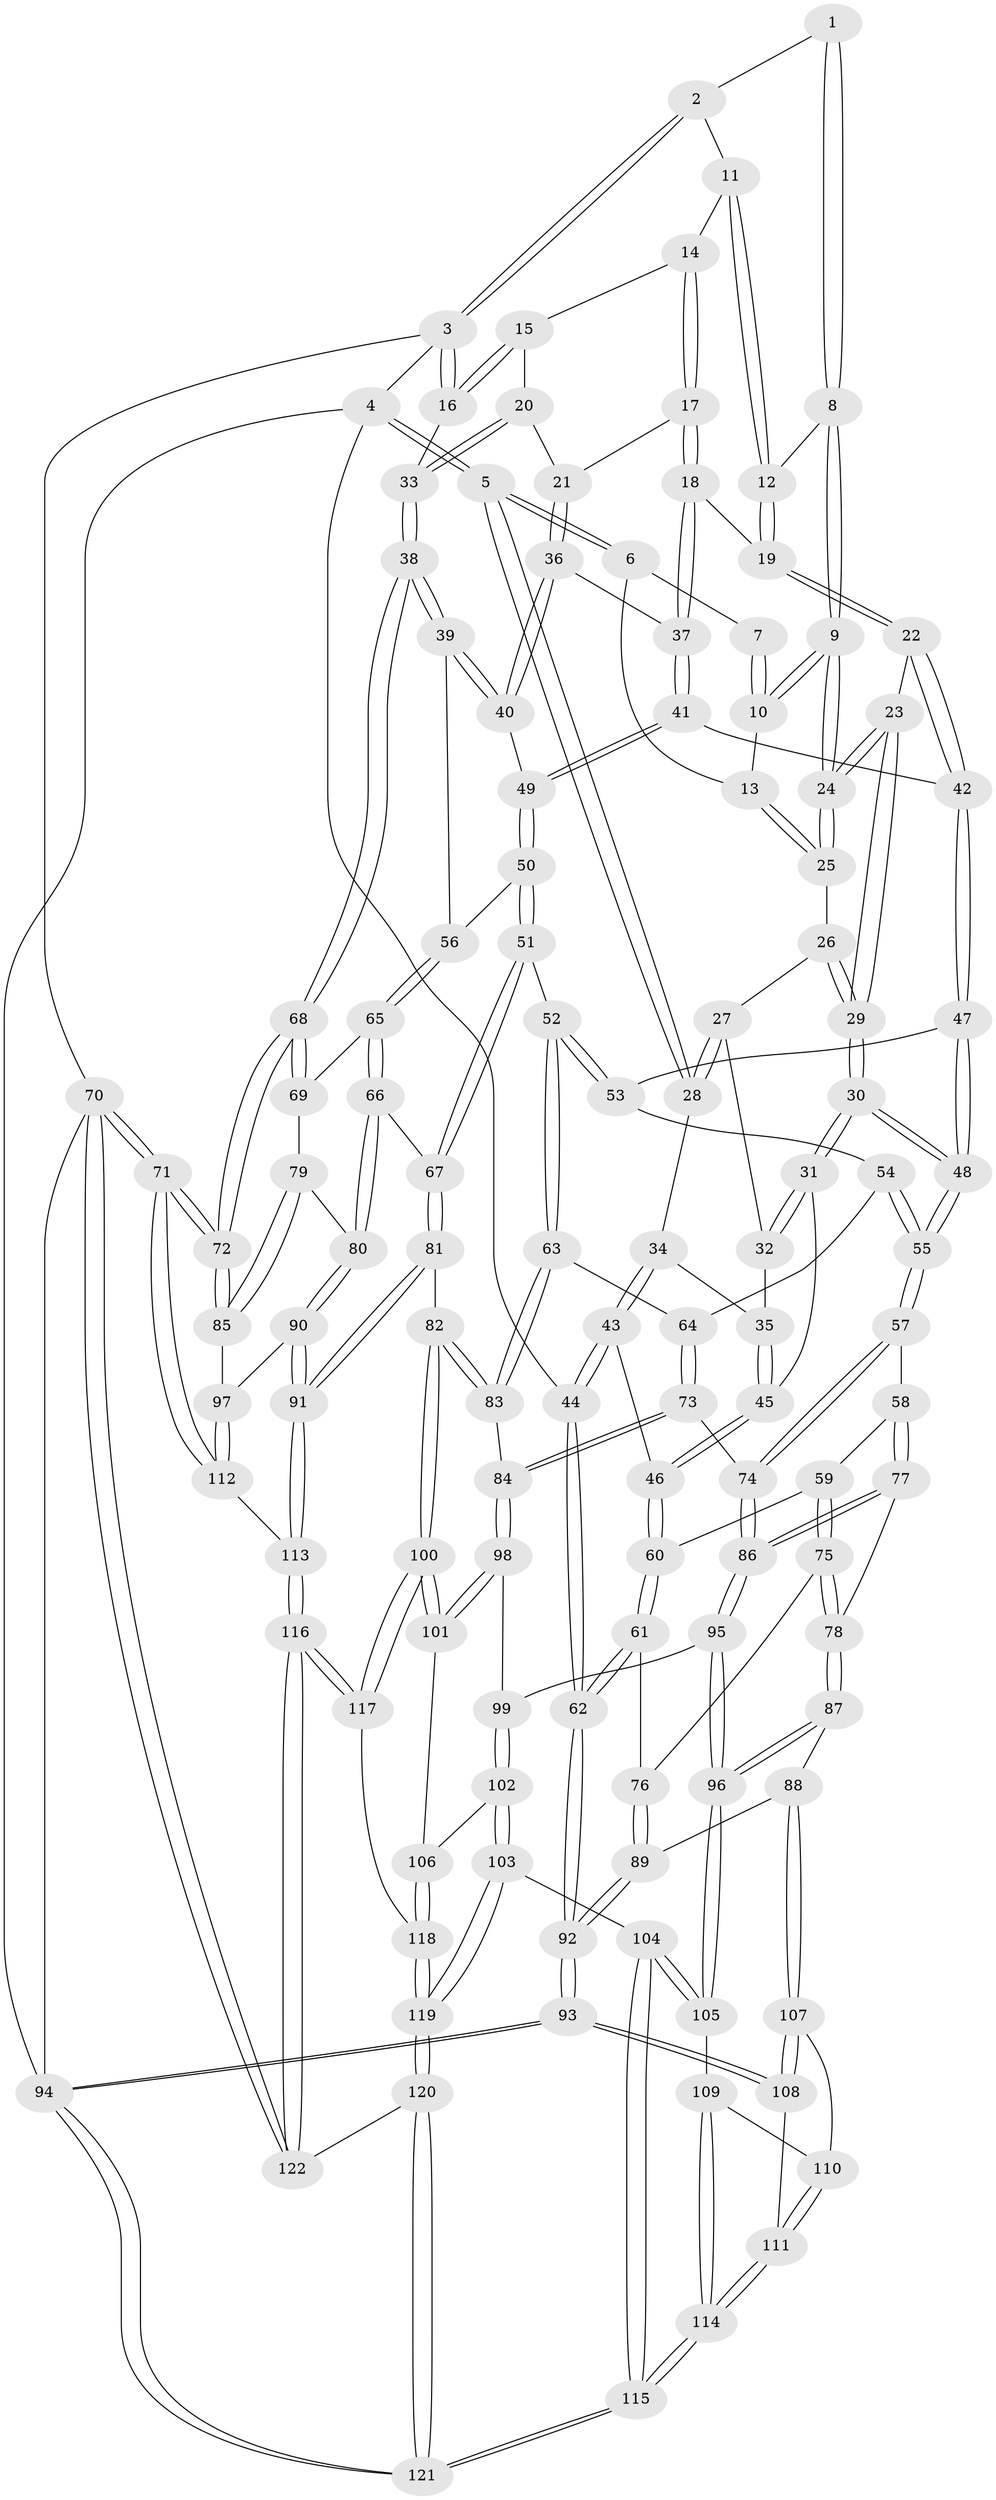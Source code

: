 // coarse degree distribution, {3: 0.11842105263157894, 5: 0.35526315789473684, 6: 0.10526315789473684, 4: 0.42105263157894735}
// Generated by graph-tools (version 1.1) at 2025/52/02/27/25 19:52:37]
// undirected, 122 vertices, 302 edges
graph export_dot {
graph [start="1"]
  node [color=gray90,style=filled];
  1 [pos="+0.6082205759546786+0"];
  2 [pos="+0.6645818598411567+0"];
  3 [pos="+1+0"];
  4 [pos="+0+0"];
  5 [pos="+0+0"];
  6 [pos="+0.17177585300760806+0"];
  7 [pos="+0.33527169425202985+0"];
  8 [pos="+0.5356996027717589+0.06919360160394546"];
  9 [pos="+0.4379351660435972+0.09666591990596704"];
  10 [pos="+0.41544322709131043+0.08120913095162258"];
  11 [pos="+0.704425162066994+0.035875406140580206"];
  12 [pos="+0.5545500866679619+0.08712378259549373"];
  13 [pos="+0.3078285221360456+0.11685471185130582"];
  14 [pos="+0.7083404107082911+0.04565752060734379"];
  15 [pos="+0.7815282448457613+0.07506911123274443"];
  16 [pos="+1+0"];
  17 [pos="+0.6723755633439821+0.1553839191107915"];
  18 [pos="+0.639222406922648+0.17376744209523098"];
  19 [pos="+0.5855672763399484+0.13791656850801104"];
  20 [pos="+0.7800028699297237+0.1817972658522845"];
  21 [pos="+0.7714384295254698+0.18667302026905902"];
  22 [pos="+0.4757025427132421+0.22277698921275849"];
  23 [pos="+0.44324338031480587+0.2039367940875385"];
  24 [pos="+0.4431254699422627+0.20346213375884722"];
  25 [pos="+0.28309526630645476+0.15146598456474833"];
  26 [pos="+0.2789692986174159+0.15532643312746983"];
  27 [pos="+0.20600211506664343+0.14868161240259198"];
  28 [pos="+0+0"];
  29 [pos="+0.32083215076744526+0.30229987160517185"];
  30 [pos="+0.29969084708955984+0.3720562513037538"];
  31 [pos="+0.23335361740537336+0.3585432271870191"];
  32 [pos="+0.18765741621602094+0.20483989037495406"];
  33 [pos="+1+0.17021596374498874"];
  34 [pos="+0.02859585784593154+0.14112866154183076"];
  35 [pos="+0.11400842226307857+0.2417097354476872"];
  36 [pos="+0.7603894499504528+0.2740262825800854"];
  37 [pos="+0.6300807905945085+0.2325583955577692"];
  38 [pos="+1+0.22253100990229777"];
  39 [pos="+1+0.28605906300665535"];
  40 [pos="+0.7653712864865271+0.28793715262774705"];
  41 [pos="+0.5961053271738362+0.2923892259681472"];
  42 [pos="+0.5440697411073959+0.3139809120889344"];
  43 [pos="+0.040588646543083536+0.35416020183919283"];
  44 [pos="+0+0.39506471233388823"];
  45 [pos="+0.12497854122304908+0.3672860507492307"];
  46 [pos="+0.12162356451563006+0.3690384998165933"];
  47 [pos="+0.5399175409893976+0.3222607748299364"];
  48 [pos="+0.30093141472513124+0.37373486784095633"];
  49 [pos="+0.7281928676093063+0.379441568639956"];
  50 [pos="+0.7286317468468406+0.38101422427222037"];
  51 [pos="+0.6292287956552785+0.5057225007701885"];
  52 [pos="+0.6184219767840056+0.5068860124118447"];
  53 [pos="+0.5402697435237217+0.33020760088590484"];
  54 [pos="+0.4515486664666698+0.4793560883267291"];
  55 [pos="+0.33042973335316267+0.47175331279778737"];
  56 [pos="+0.8604957539634968+0.4463888677811971"];
  57 [pos="+0.318142911532652+0.5093823714378236"];
  58 [pos="+0.20665002749003425+0.5371405118228907"];
  59 [pos="+0.15408110639259034+0.5385345038947508"];
  60 [pos="+0.10383803960319811+0.4808743991533975"];
  61 [pos="+0+0.5735465480080137"];
  62 [pos="+0+0.6154576046896574"];
  63 [pos="+0.6142670830189454+0.5097596276441704"];
  64 [pos="+0.4810788715917799+0.4965316350758592"];
  65 [pos="+0.8597888974718819+0.4505742899274179"];
  66 [pos="+0.8187492698029888+0.5519084069637769"];
  67 [pos="+0.7254432854225868+0.56799009087555"];
  68 [pos="+1+0.5323274142971682"];
  69 [pos="+0.9699153043185534+0.5652269217449936"];
  70 [pos="+1+1"];
  71 [pos="+1+1"];
  72 [pos="+1+0.6588549816040425"];
  73 [pos="+0.47646580514867776+0.6189543906769442"];
  74 [pos="+0.329005940452623+0.5779612586950239"];
  75 [pos="+0.13178324653268952+0.5909638663913419"];
  76 [pos="+0.10898975629857414+0.6030009223719109"];
  77 [pos="+0.19431137114234534+0.6340166966021479"];
  78 [pos="+0.18223965763699776+0.6442628263251694"];
  79 [pos="+0.9262802365791026+0.5998517988222085"];
  80 [pos="+0.8530468577867483+0.6068284382047171"];
  81 [pos="+0.693210911996452+0.7429100163161395"];
  82 [pos="+0.6641369516434907+0.7470913056118879"];
  83 [pos="+0.5565581916753783+0.6595634256467289"];
  84 [pos="+0.520933788392774+0.664946757080443"];
  85 [pos="+0.9934318837749339+0.6853838647876304"];
  86 [pos="+0.32616540029362207+0.5901191017718673"];
  87 [pos="+0.17917449643984534+0.7027809860262951"];
  88 [pos="+0.13043206302007523+0.7223597160491282"];
  89 [pos="+0.1006996588176306+0.7013956005042239"];
  90 [pos="+0.8502491480393196+0.7147835769889457"];
  91 [pos="+0.7269504517337895+0.7554804012485002"];
  92 [pos="+0+0.6509055862336102"];
  93 [pos="+0+0.7628863438497783"];
  94 [pos="+0+1"];
  95 [pos="+0.3255196684356209+0.6790453092729093"];
  96 [pos="+0.27701483645642233+0.7340027584785975"];
  97 [pos="+0.8906346541979427+0.7386486375310898"];
  98 [pos="+0.5054347819745643+0.6811250736064427"];
  99 [pos="+0.42029148774178643+0.7227636632327488"];
  100 [pos="+0.599212427768903+0.8370812958690756"];
  101 [pos="+0.5095070351894804+0.7704250728242613"];
  102 [pos="+0.4261128026152421+0.8182774385569896"];
  103 [pos="+0.3931784829171174+0.8324138041577996"];
  104 [pos="+0.33054798718971234+0.8246173096416476"];
  105 [pos="+0.27743472391765983+0.7568914046265911"];
  106 [pos="+0.4438310648448902+0.8265202562241938"];
  107 [pos="+0.12367856764094688+0.7633194399830351"];
  108 [pos="+0.07014695876829756+0.8466041834092383"];
  109 [pos="+0.2344696731886236+0.8054886390306502"];
  110 [pos="+0.18305936932391825+0.8027682141532239"];
  111 [pos="+0.12592317263636105+0.9199234269925937"];
  112 [pos="+0.957539058141444+0.9162072614395805"];
  113 [pos="+0.7745438701947396+0.8829410260608478"];
  114 [pos="+0.1899851788608012+1"];
  115 [pos="+0.2088801224167973+1"];
  116 [pos="+0.6551345616419214+1"];
  117 [pos="+0.5852928518001526+0.8733636253957232"];
  118 [pos="+0.49334404755926686+0.8756629847925023"];
  119 [pos="+0.35998066617305563+1"];
  120 [pos="+0.3270034891286632+1"];
  121 [pos="+0.2222722745161054+1"];
  122 [pos="+0.6454158079149848+1"];
  1 -- 2;
  1 -- 8;
  1 -- 8;
  2 -- 3;
  2 -- 3;
  2 -- 11;
  3 -- 4;
  3 -- 16;
  3 -- 16;
  3 -- 70;
  4 -- 5;
  4 -- 5;
  4 -- 44;
  4 -- 94;
  5 -- 6;
  5 -- 6;
  5 -- 28;
  5 -- 28;
  6 -- 7;
  6 -- 13;
  7 -- 10;
  7 -- 10;
  8 -- 9;
  8 -- 9;
  8 -- 12;
  9 -- 10;
  9 -- 10;
  9 -- 24;
  9 -- 24;
  10 -- 13;
  11 -- 12;
  11 -- 12;
  11 -- 14;
  12 -- 19;
  12 -- 19;
  13 -- 25;
  13 -- 25;
  14 -- 15;
  14 -- 17;
  14 -- 17;
  15 -- 16;
  15 -- 16;
  15 -- 20;
  16 -- 33;
  17 -- 18;
  17 -- 18;
  17 -- 21;
  18 -- 19;
  18 -- 37;
  18 -- 37;
  19 -- 22;
  19 -- 22;
  20 -- 21;
  20 -- 33;
  20 -- 33;
  21 -- 36;
  21 -- 36;
  22 -- 23;
  22 -- 42;
  22 -- 42;
  23 -- 24;
  23 -- 24;
  23 -- 29;
  23 -- 29;
  24 -- 25;
  24 -- 25;
  25 -- 26;
  26 -- 27;
  26 -- 29;
  26 -- 29;
  27 -- 28;
  27 -- 28;
  27 -- 32;
  28 -- 34;
  29 -- 30;
  29 -- 30;
  30 -- 31;
  30 -- 31;
  30 -- 48;
  30 -- 48;
  31 -- 32;
  31 -- 32;
  31 -- 45;
  32 -- 35;
  33 -- 38;
  33 -- 38;
  34 -- 35;
  34 -- 43;
  34 -- 43;
  35 -- 45;
  35 -- 45;
  36 -- 37;
  36 -- 40;
  36 -- 40;
  37 -- 41;
  37 -- 41;
  38 -- 39;
  38 -- 39;
  38 -- 68;
  38 -- 68;
  39 -- 40;
  39 -- 40;
  39 -- 56;
  40 -- 49;
  41 -- 42;
  41 -- 49;
  41 -- 49;
  42 -- 47;
  42 -- 47;
  43 -- 44;
  43 -- 44;
  43 -- 46;
  44 -- 62;
  44 -- 62;
  45 -- 46;
  45 -- 46;
  46 -- 60;
  46 -- 60;
  47 -- 48;
  47 -- 48;
  47 -- 53;
  48 -- 55;
  48 -- 55;
  49 -- 50;
  49 -- 50;
  50 -- 51;
  50 -- 51;
  50 -- 56;
  51 -- 52;
  51 -- 67;
  51 -- 67;
  52 -- 53;
  52 -- 53;
  52 -- 63;
  52 -- 63;
  53 -- 54;
  54 -- 55;
  54 -- 55;
  54 -- 64;
  55 -- 57;
  55 -- 57;
  56 -- 65;
  56 -- 65;
  57 -- 58;
  57 -- 74;
  57 -- 74;
  58 -- 59;
  58 -- 77;
  58 -- 77;
  59 -- 60;
  59 -- 75;
  59 -- 75;
  60 -- 61;
  60 -- 61;
  61 -- 62;
  61 -- 62;
  61 -- 76;
  62 -- 92;
  62 -- 92;
  63 -- 64;
  63 -- 83;
  63 -- 83;
  64 -- 73;
  64 -- 73;
  65 -- 66;
  65 -- 66;
  65 -- 69;
  66 -- 67;
  66 -- 80;
  66 -- 80;
  67 -- 81;
  67 -- 81;
  68 -- 69;
  68 -- 69;
  68 -- 72;
  68 -- 72;
  69 -- 79;
  70 -- 71;
  70 -- 71;
  70 -- 122;
  70 -- 122;
  70 -- 94;
  71 -- 72;
  71 -- 72;
  71 -- 112;
  71 -- 112;
  72 -- 85;
  72 -- 85;
  73 -- 74;
  73 -- 84;
  73 -- 84;
  74 -- 86;
  74 -- 86;
  75 -- 76;
  75 -- 78;
  75 -- 78;
  76 -- 89;
  76 -- 89;
  77 -- 78;
  77 -- 86;
  77 -- 86;
  78 -- 87;
  78 -- 87;
  79 -- 80;
  79 -- 85;
  79 -- 85;
  80 -- 90;
  80 -- 90;
  81 -- 82;
  81 -- 91;
  81 -- 91;
  82 -- 83;
  82 -- 83;
  82 -- 100;
  82 -- 100;
  83 -- 84;
  84 -- 98;
  84 -- 98;
  85 -- 97;
  86 -- 95;
  86 -- 95;
  87 -- 88;
  87 -- 96;
  87 -- 96;
  88 -- 89;
  88 -- 107;
  88 -- 107;
  89 -- 92;
  89 -- 92;
  90 -- 91;
  90 -- 91;
  90 -- 97;
  91 -- 113;
  91 -- 113;
  92 -- 93;
  92 -- 93;
  93 -- 94;
  93 -- 94;
  93 -- 108;
  93 -- 108;
  94 -- 121;
  94 -- 121;
  95 -- 96;
  95 -- 96;
  95 -- 99;
  96 -- 105;
  96 -- 105;
  97 -- 112;
  97 -- 112;
  98 -- 99;
  98 -- 101;
  98 -- 101;
  99 -- 102;
  99 -- 102;
  100 -- 101;
  100 -- 101;
  100 -- 117;
  100 -- 117;
  101 -- 106;
  102 -- 103;
  102 -- 103;
  102 -- 106;
  103 -- 104;
  103 -- 119;
  103 -- 119;
  104 -- 105;
  104 -- 105;
  104 -- 115;
  104 -- 115;
  105 -- 109;
  106 -- 118;
  106 -- 118;
  107 -- 108;
  107 -- 108;
  107 -- 110;
  108 -- 111;
  109 -- 110;
  109 -- 114;
  109 -- 114;
  110 -- 111;
  110 -- 111;
  111 -- 114;
  111 -- 114;
  112 -- 113;
  113 -- 116;
  113 -- 116;
  114 -- 115;
  114 -- 115;
  115 -- 121;
  115 -- 121;
  116 -- 117;
  116 -- 117;
  116 -- 122;
  116 -- 122;
  117 -- 118;
  118 -- 119;
  118 -- 119;
  119 -- 120;
  119 -- 120;
  120 -- 121;
  120 -- 121;
  120 -- 122;
}
